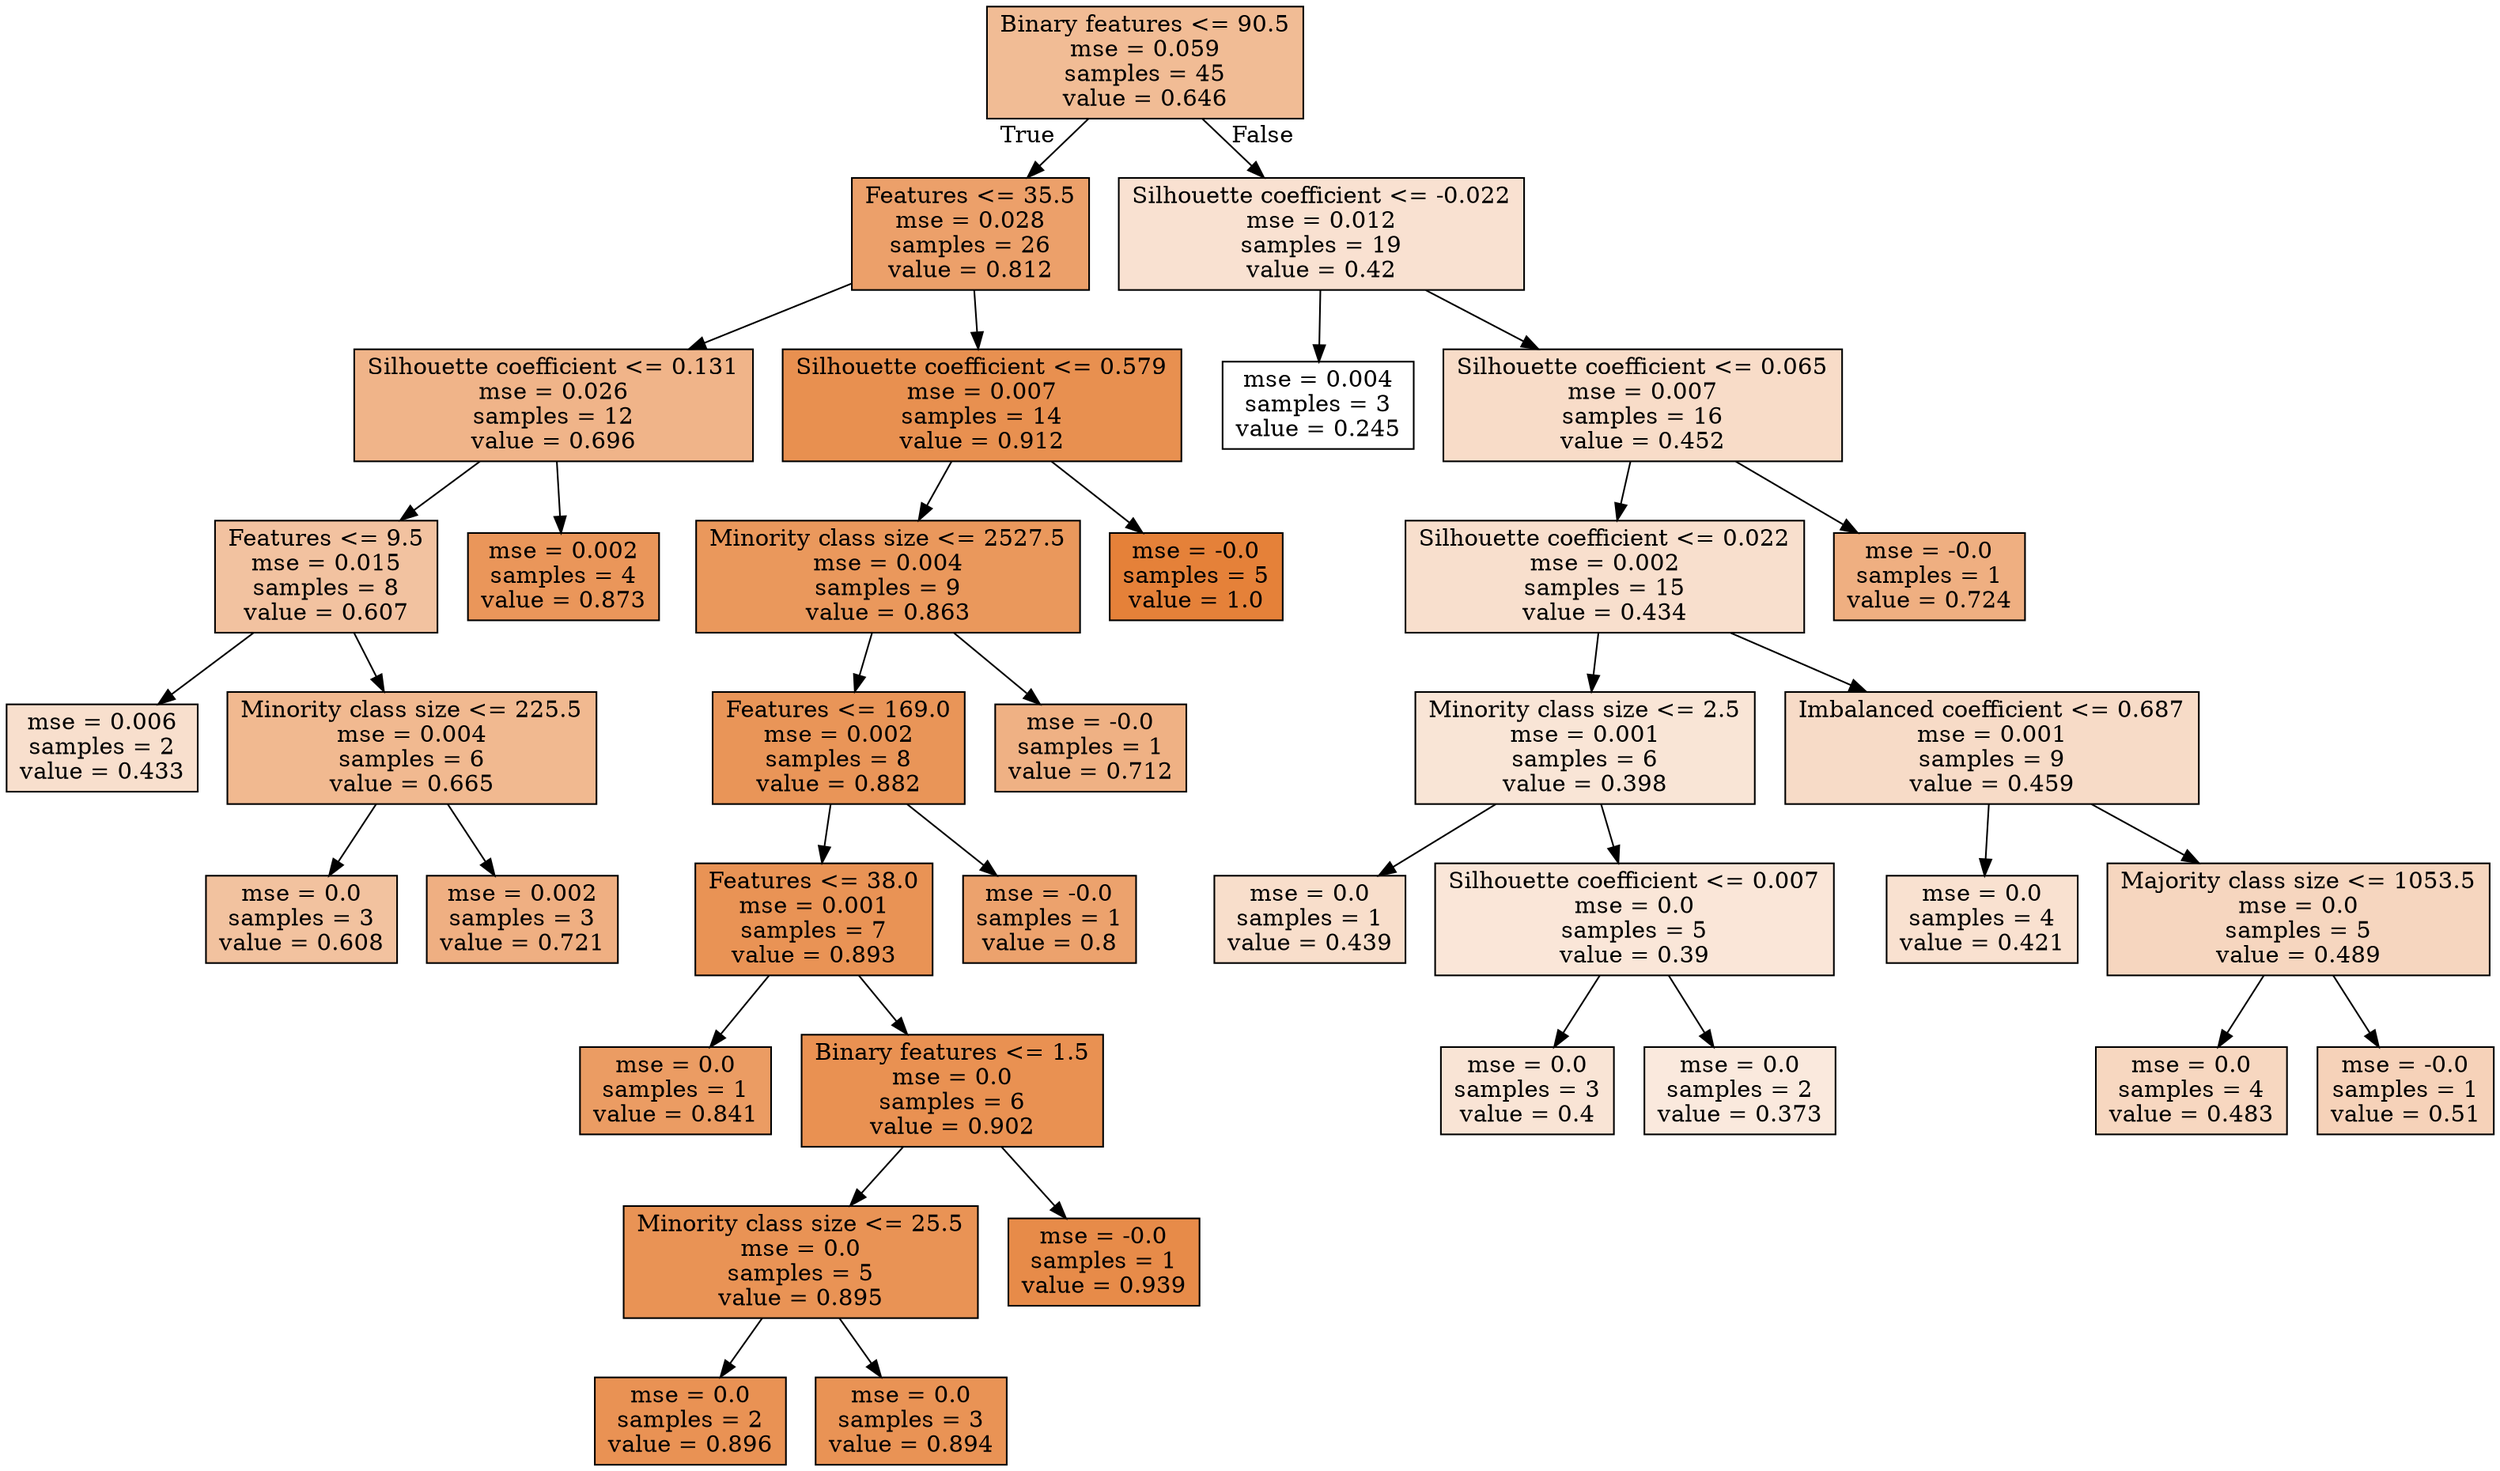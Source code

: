 digraph Tree {
node [shape=box, style="filled", color="black"] ;
0 [label="Binary features <= 90.5\nmse = 0.059\nsamples = 45\nvalue = 0.646", fillcolor="#e5813988"] ;
1 [label="Features <= 35.5\nmse = 0.028\nsamples = 26\nvalue = 0.812", fillcolor="#e58139c0"] ;
0 -> 1 [labeldistance=2.5, labelangle=45, headlabel="True"] ;
2 [label="Silhouette coefficient <= 0.131\nmse = 0.026\nsamples = 12\nvalue = 0.696", fillcolor="#e5813998"] ;
1 -> 2 ;
3 [label="Features <= 9.5\nmse = 0.015\nsamples = 8\nvalue = 0.607", fillcolor="#e581397a"] ;
2 -> 3 ;
4 [label="mse = 0.006\nsamples = 2\nvalue = 0.433", fillcolor="#e5813940"] ;
3 -> 4 ;
5 [label="Minority class size <= 225.5\nmse = 0.004\nsamples = 6\nvalue = 0.665", fillcolor="#e581398e"] ;
3 -> 5 ;
6 [label="mse = 0.0\nsamples = 3\nvalue = 0.608", fillcolor="#e581397b"] ;
5 -> 6 ;
7 [label="mse = 0.002\nsamples = 3\nvalue = 0.721", fillcolor="#e58139a1"] ;
5 -> 7 ;
8 [label="mse = 0.002\nsamples = 4\nvalue = 0.873", fillcolor="#e58139d4"] ;
2 -> 8 ;
9 [label="Silhouette coefficient <= 0.579\nmse = 0.007\nsamples = 14\nvalue = 0.912", fillcolor="#e58139e1"] ;
1 -> 9 ;
10 [label="Minority class size <= 2527.5\nmse = 0.004\nsamples = 9\nvalue = 0.863", fillcolor="#e58139d1"] ;
9 -> 10 ;
11 [label="Features <= 169.0\nmse = 0.002\nsamples = 8\nvalue = 0.882", fillcolor="#e58139d7"] ;
10 -> 11 ;
12 [label="Features <= 38.0\nmse = 0.001\nsamples = 7\nvalue = 0.893", fillcolor="#e58139db"] ;
11 -> 12 ;
13 [label="mse = 0.0\nsamples = 1\nvalue = 0.841", fillcolor="#e58139c9"] ;
12 -> 13 ;
14 [label="Binary features <= 1.5\nmse = 0.0\nsamples = 6\nvalue = 0.902", fillcolor="#e58139de"] ;
12 -> 14 ;
15 [label="Minority class size <= 25.5\nmse = 0.0\nsamples = 5\nvalue = 0.895", fillcolor="#e58139db"] ;
14 -> 15 ;
16 [label="mse = 0.0\nsamples = 2\nvalue = 0.896", fillcolor="#e58139dc"] ;
15 -> 16 ;
17 [label="mse = 0.0\nsamples = 3\nvalue = 0.894", fillcolor="#e58139db"] ;
15 -> 17 ;
18 [label="mse = -0.0\nsamples = 1\nvalue = 0.939", fillcolor="#e58139ea"] ;
14 -> 18 ;
19 [label="mse = -0.0\nsamples = 1\nvalue = 0.8", fillcolor="#e58139bb"] ;
11 -> 19 ;
20 [label="mse = -0.0\nsamples = 1\nvalue = 0.712", fillcolor="#e581399e"] ;
10 -> 20 ;
21 [label="mse = -0.0\nsamples = 5\nvalue = 1.0", fillcolor="#e58139ff"] ;
9 -> 21 ;
22 [label="Silhouette coefficient <= -0.022\nmse = 0.012\nsamples = 19\nvalue = 0.42", fillcolor="#e581393b"] ;
0 -> 22 [labeldistance=2.5, labelangle=-45, headlabel="False"] ;
23 [label="mse = 0.004\nsamples = 3\nvalue = 0.245", fillcolor="#e5813900"] ;
22 -> 23 ;
24 [label="Silhouette coefficient <= 0.065\nmse = 0.007\nsamples = 16\nvalue = 0.452", fillcolor="#e5813946"] ;
22 -> 24 ;
25 [label="Silhouette coefficient <= 0.022\nmse = 0.002\nsamples = 15\nvalue = 0.434", fillcolor="#e5813940"] ;
24 -> 25 ;
26 [label="Minority class size <= 2.5\nmse = 0.001\nsamples = 6\nvalue = 0.398", fillcolor="#e5813934"] ;
25 -> 26 ;
27 [label="mse = 0.0\nsamples = 1\nvalue = 0.439", fillcolor="#e5813942"] ;
26 -> 27 ;
28 [label="Silhouette coefficient <= 0.007\nmse = 0.0\nsamples = 5\nvalue = 0.39", fillcolor="#e5813931"] ;
26 -> 28 ;
29 [label="mse = 0.0\nsamples = 3\nvalue = 0.4", fillcolor="#e5813935"] ;
28 -> 29 ;
30 [label="mse = 0.0\nsamples = 2\nvalue = 0.373", fillcolor="#e581392b"] ;
28 -> 30 ;
31 [label="Imbalanced coefficient <= 0.687\nmse = 0.001\nsamples = 9\nvalue = 0.459", fillcolor="#e5813948"] ;
25 -> 31 ;
32 [label="mse = 0.0\nsamples = 4\nvalue = 0.421", fillcolor="#e581393c"] ;
31 -> 32 ;
33 [label="Majority class size <= 1053.5\nmse = 0.0\nsamples = 5\nvalue = 0.489", fillcolor="#e5813952"] ;
31 -> 33 ;
34 [label="mse = 0.0\nsamples = 4\nvalue = 0.483", fillcolor="#e5813950"] ;
33 -> 34 ;
35 [label="mse = -0.0\nsamples = 1\nvalue = 0.51", fillcolor="#e581395a"] ;
33 -> 35 ;
36 [label="mse = -0.0\nsamples = 1\nvalue = 0.724", fillcolor="#e58139a2"] ;
24 -> 36 ;
}